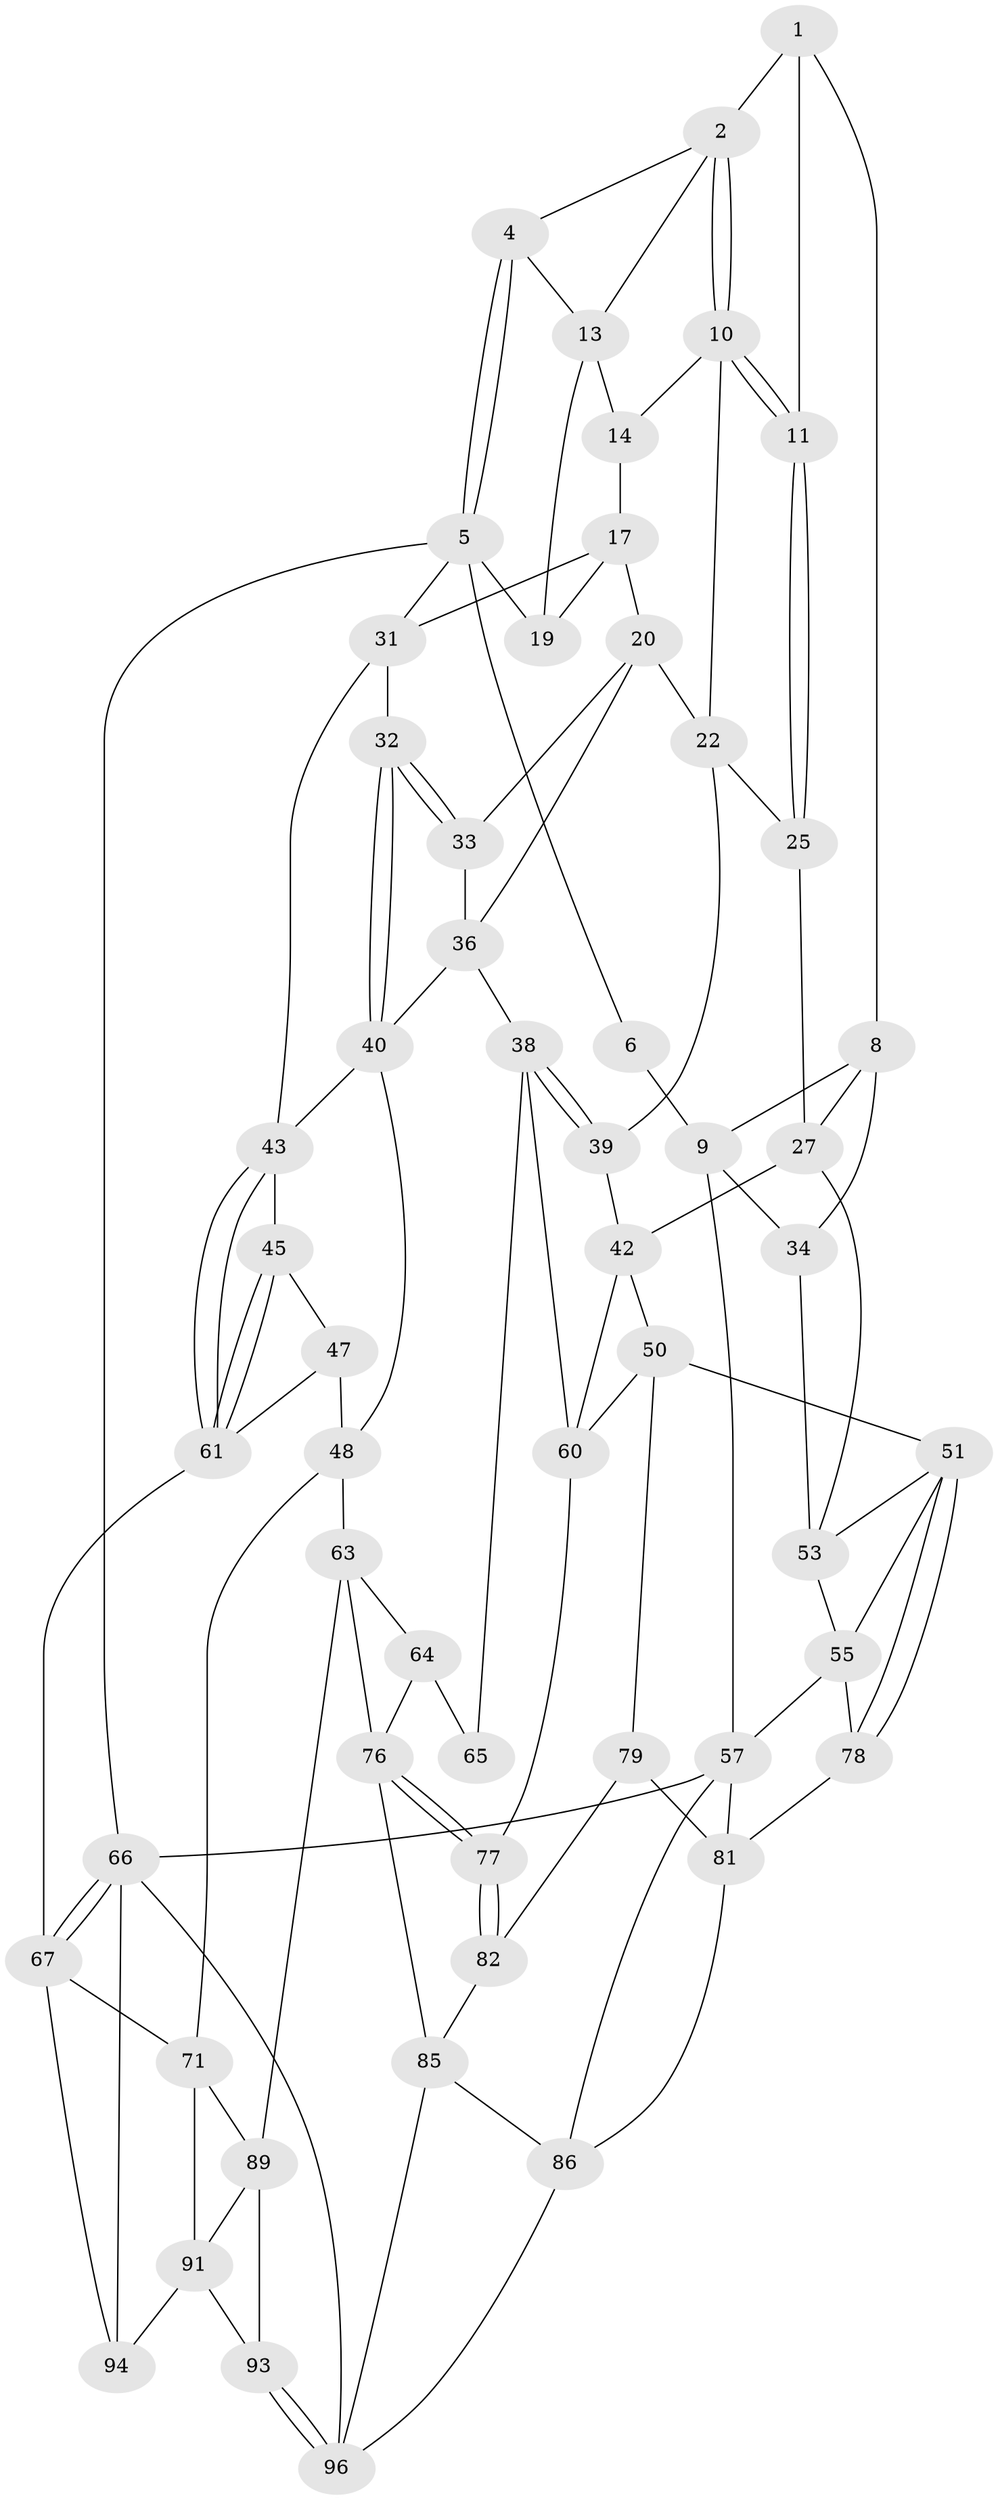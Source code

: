 // original degree distribution, {3: 0.020202020202020204, 4: 0.26262626262626265, 5: 0.48484848484848486, 6: 0.23232323232323232}
// Generated by graph-tools (version 1.1) at 2025/42/03/06/25 10:42:29]
// undirected, 56 vertices, 116 edges
graph export_dot {
graph [start="1"]
  node [color=gray90,style=filled];
  1 [pos="+0.44341442527164154+0",super="+7"];
  2 [pos="+0.6027445160767675+0",super="+3"];
  4 [pos="+0.8126066275362412+0"];
  5 [pos="+1+0",super="+23"];
  6 [pos="+0.19282512792070358+0"];
  8 [pos="+0.1733658801863538+0.12346827169850348",super="+29"];
  9 [pos="+0.1537508621211905+0.1008702852325019",super="+30"];
  10 [pos="+0.48538816337792967+0.10841515768530148",super="+15"];
  11 [pos="+0.4017028125256733+0.15677822826155752",super="+12"];
  13 [pos="+0.6592826851397794+0",super="+16"];
  14 [pos="+0.6616708071910147+0.05348913216829275"];
  17 [pos="+0.6639973347000584+0.06700938198667458",super="+18"];
  19 [pos="+0.8748988228604887+0.17500257828841026"];
  20 [pos="+0.663139606237738+0.1756244281844588",super="+21"];
  22 [pos="+0.5360709127322226+0.2544268345107152",super="+24"];
  25 [pos="+0.5111027886884623+0.26684168783691375",super="+26"];
  27 [pos="+0.2650507529199934+0.36174559538512446",super="+28"];
  31 [pos="+0.835182741274575+0.25316988082808156",super="+35"];
  32 [pos="+0.8311362949472895+0.2619606895332529"];
  33 [pos="+0.7236231290203672+0.23879589715639277"];
  34 [pos="+0+0.2180117719635612"];
  36 [pos="+0.668196599484566+0.3125916135181496",super="+37"];
  38 [pos="+0.5451660728899097+0.45602523420149316",super="+59"];
  39 [pos="+0.4983509163778132+0.40652304348508944"];
  40 [pos="+0.8352584512730696+0.27759764082394744",super="+41"];
  42 [pos="+0.3931168203311886+0.4002054902646667",super="+49"];
  43 [pos="+1+0.2984128506649696",super="+44"];
  45 [pos="+0.9392709058486983+0.4634174698633585",super="+46"];
  47 [pos="+0.8317522966050368+0.5363756871432314",super="+69"];
  48 [pos="+0.8263563858662168+0.5384715336172107",super="+62"];
  50 [pos="+0.24690181257199925+0.6113719474689702",super="+74"];
  51 [pos="+0.19290752477046486+0.5657241942208202",super="+52"];
  53 [pos="+0.19136313794186033+0.43846226242154085",super="+54"];
  55 [pos="+0+0.4890574762007157",super="+56"];
  57 [pos="+0+0.7862605149806415",super="+58"];
  60 [pos="+0.4962408243759434+0.5757693144479487",super="+73"];
  61 [pos="+1+0.3942217462720784",super="+68"];
  63 [pos="+0.7756066920681717+0.687662337195968",super="+87"];
  64 [pos="+0.6836624550377823+0.6556480448419426",super="+75"];
  65 [pos="+0.5914405599297268+0.6150449506022984"];
  66 [pos="+1+1",super="+95"];
  67 [pos="+1+0.788049428303036",super="+70"];
  71 [pos="+1+0.7864350700111599",super="+72"];
  76 [pos="+0.4732007723648964+0.8856843820816763",super="+88"];
  77 [pos="+0.4616351300539288+0.8735772968718712"];
  78 [pos="+0.08331589087247228+0.6551385906575374"];
  79 [pos="+0.25259717234889106+0.7027897989472672",super="+80"];
  81 [pos="+0.1137324566352314+0.7806553217275887",super="+84"];
  82 [pos="+0.24421351250395995+0.8436806923535097",super="+83"];
  85 [pos="+0.1878822028293206+0.9088270190287489",super="+97"];
  86 [pos="+0.1332813549953422+0.9289585038525815",super="+99"];
  89 [pos="+0.8007403653284129+0.8925712781971069",super="+90"];
  91 [pos="+0.8845264241132749+0.9013503530870709",super="+92"];
  93 [pos="+0.7876093469525064+1"];
  94 [pos="+0.9506448985258453+0.9133142808112003"];
  96 [pos="+0.7843712532521349+1",super="+98"];
  1 -- 2;
  1 -- 8;
  1 -- 11;
  2 -- 10;
  2 -- 10;
  2 -- 4;
  2 -- 13;
  4 -- 5;
  4 -- 5;
  4 -- 13;
  5 -- 6;
  5 -- 66;
  5 -- 19;
  5 -- 31;
  6 -- 9 [weight=2];
  8 -- 9;
  8 -- 34;
  8 -- 27;
  9 -- 34;
  9 -- 57;
  10 -- 11;
  10 -- 11;
  10 -- 14;
  10 -- 22;
  11 -- 25 [weight=2];
  11 -- 25;
  13 -- 14;
  13 -- 19;
  14 -- 17;
  17 -- 20;
  17 -- 19;
  17 -- 31;
  20 -- 33;
  20 -- 36;
  20 -- 22;
  22 -- 25;
  22 -- 39;
  25 -- 27;
  27 -- 42;
  27 -- 53;
  31 -- 32;
  31 -- 43;
  32 -- 33;
  32 -- 33;
  32 -- 40;
  32 -- 40;
  33 -- 36;
  34 -- 53;
  36 -- 38;
  36 -- 40;
  38 -- 39;
  38 -- 39;
  38 -- 65;
  38 -- 60;
  39 -- 42;
  40 -- 43;
  40 -- 48;
  42 -- 50;
  42 -- 60;
  43 -- 61;
  43 -- 61;
  43 -- 45;
  45 -- 61;
  45 -- 61;
  45 -- 47 [weight=2];
  47 -- 48;
  47 -- 61;
  48 -- 63;
  48 -- 71;
  50 -- 51;
  50 -- 60;
  50 -- 79;
  51 -- 78;
  51 -- 78;
  51 -- 53;
  51 -- 55;
  53 -- 55;
  55 -- 57;
  55 -- 78;
  57 -- 81;
  57 -- 66;
  57 -- 86;
  60 -- 77;
  61 -- 67;
  63 -- 64;
  63 -- 89;
  63 -- 76;
  64 -- 65 [weight=2];
  64 -- 76;
  66 -- 67;
  66 -- 67;
  66 -- 96;
  66 -- 94;
  67 -- 94;
  67 -- 71;
  71 -- 91;
  71 -- 89;
  76 -- 77;
  76 -- 77;
  76 -- 85;
  77 -- 82;
  77 -- 82;
  78 -- 81;
  79 -- 82 [weight=2];
  79 -- 81;
  81 -- 86;
  82 -- 85;
  85 -- 86;
  85 -- 96;
  86 -- 96;
  89 -- 91;
  89 -- 93;
  91 -- 93;
  91 -- 94;
  93 -- 96;
  93 -- 96;
}
